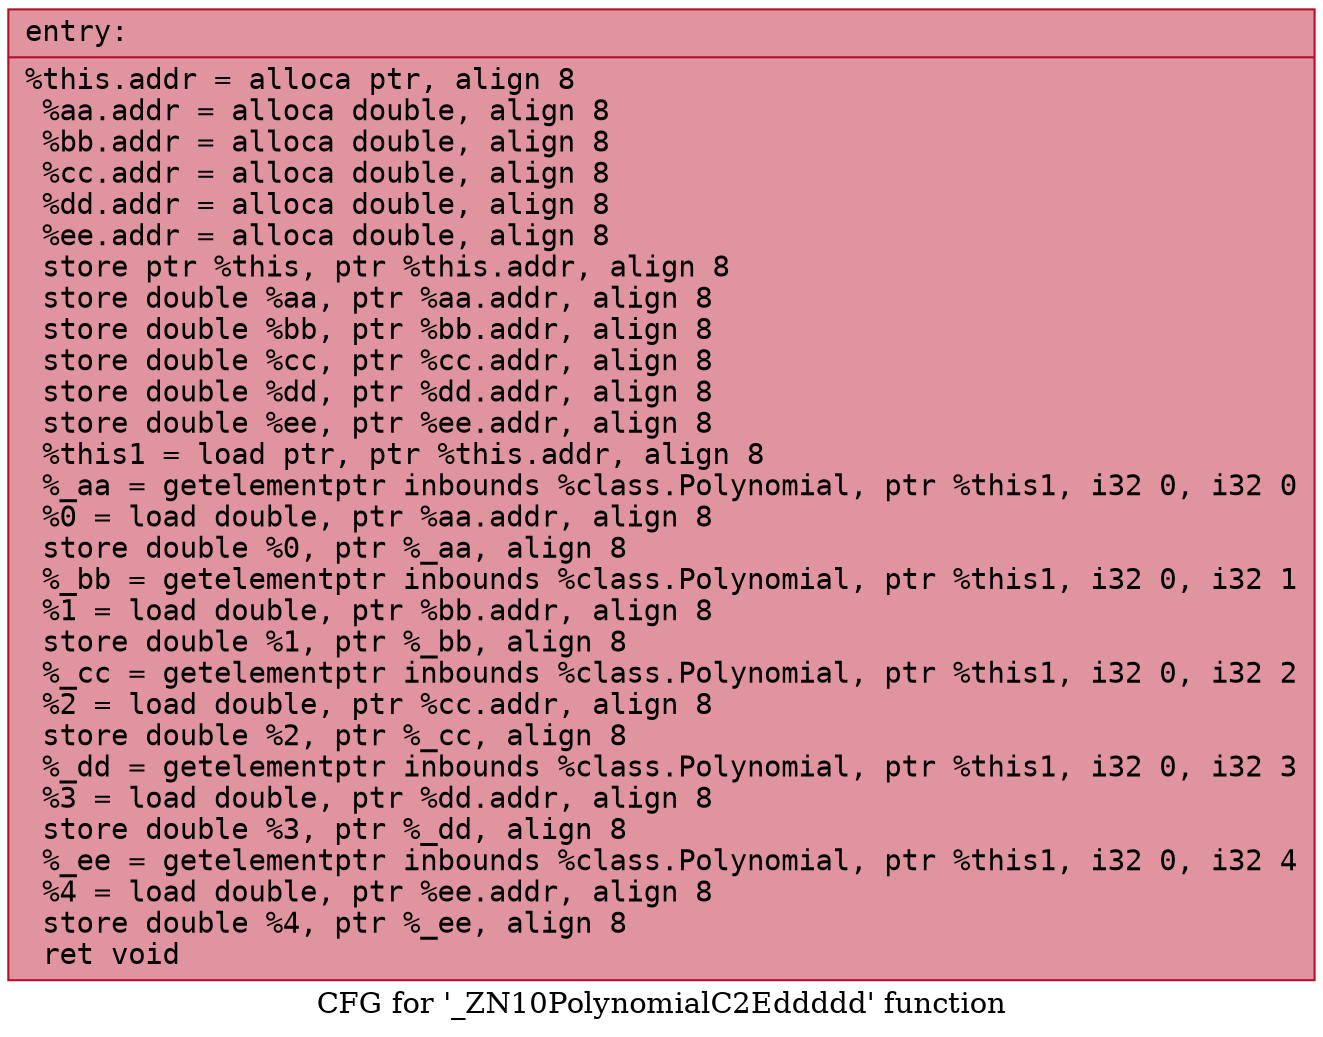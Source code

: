 digraph "CFG for '_ZN10PolynomialC2Eddddd' function" {
	label="CFG for '_ZN10PolynomialC2Eddddd' function";

	Node0x55cf63400580 [shape=record,color="#b70d28ff", style=filled, fillcolor="#b70d2870" fontname="Courier",label="{entry:\l|  %this.addr = alloca ptr, align 8\l  %aa.addr = alloca double, align 8\l  %bb.addr = alloca double, align 8\l  %cc.addr = alloca double, align 8\l  %dd.addr = alloca double, align 8\l  %ee.addr = alloca double, align 8\l  store ptr %this, ptr %this.addr, align 8\l  store double %aa, ptr %aa.addr, align 8\l  store double %bb, ptr %bb.addr, align 8\l  store double %cc, ptr %cc.addr, align 8\l  store double %dd, ptr %dd.addr, align 8\l  store double %ee, ptr %ee.addr, align 8\l  %this1 = load ptr, ptr %this.addr, align 8\l  %_aa = getelementptr inbounds %class.Polynomial, ptr %this1, i32 0, i32 0\l  %0 = load double, ptr %aa.addr, align 8\l  store double %0, ptr %_aa, align 8\l  %_bb = getelementptr inbounds %class.Polynomial, ptr %this1, i32 0, i32 1\l  %1 = load double, ptr %bb.addr, align 8\l  store double %1, ptr %_bb, align 8\l  %_cc = getelementptr inbounds %class.Polynomial, ptr %this1, i32 0, i32 2\l  %2 = load double, ptr %cc.addr, align 8\l  store double %2, ptr %_cc, align 8\l  %_dd = getelementptr inbounds %class.Polynomial, ptr %this1, i32 0, i32 3\l  %3 = load double, ptr %dd.addr, align 8\l  store double %3, ptr %_dd, align 8\l  %_ee = getelementptr inbounds %class.Polynomial, ptr %this1, i32 0, i32 4\l  %4 = load double, ptr %ee.addr, align 8\l  store double %4, ptr %_ee, align 8\l  ret void\l}"];
}
